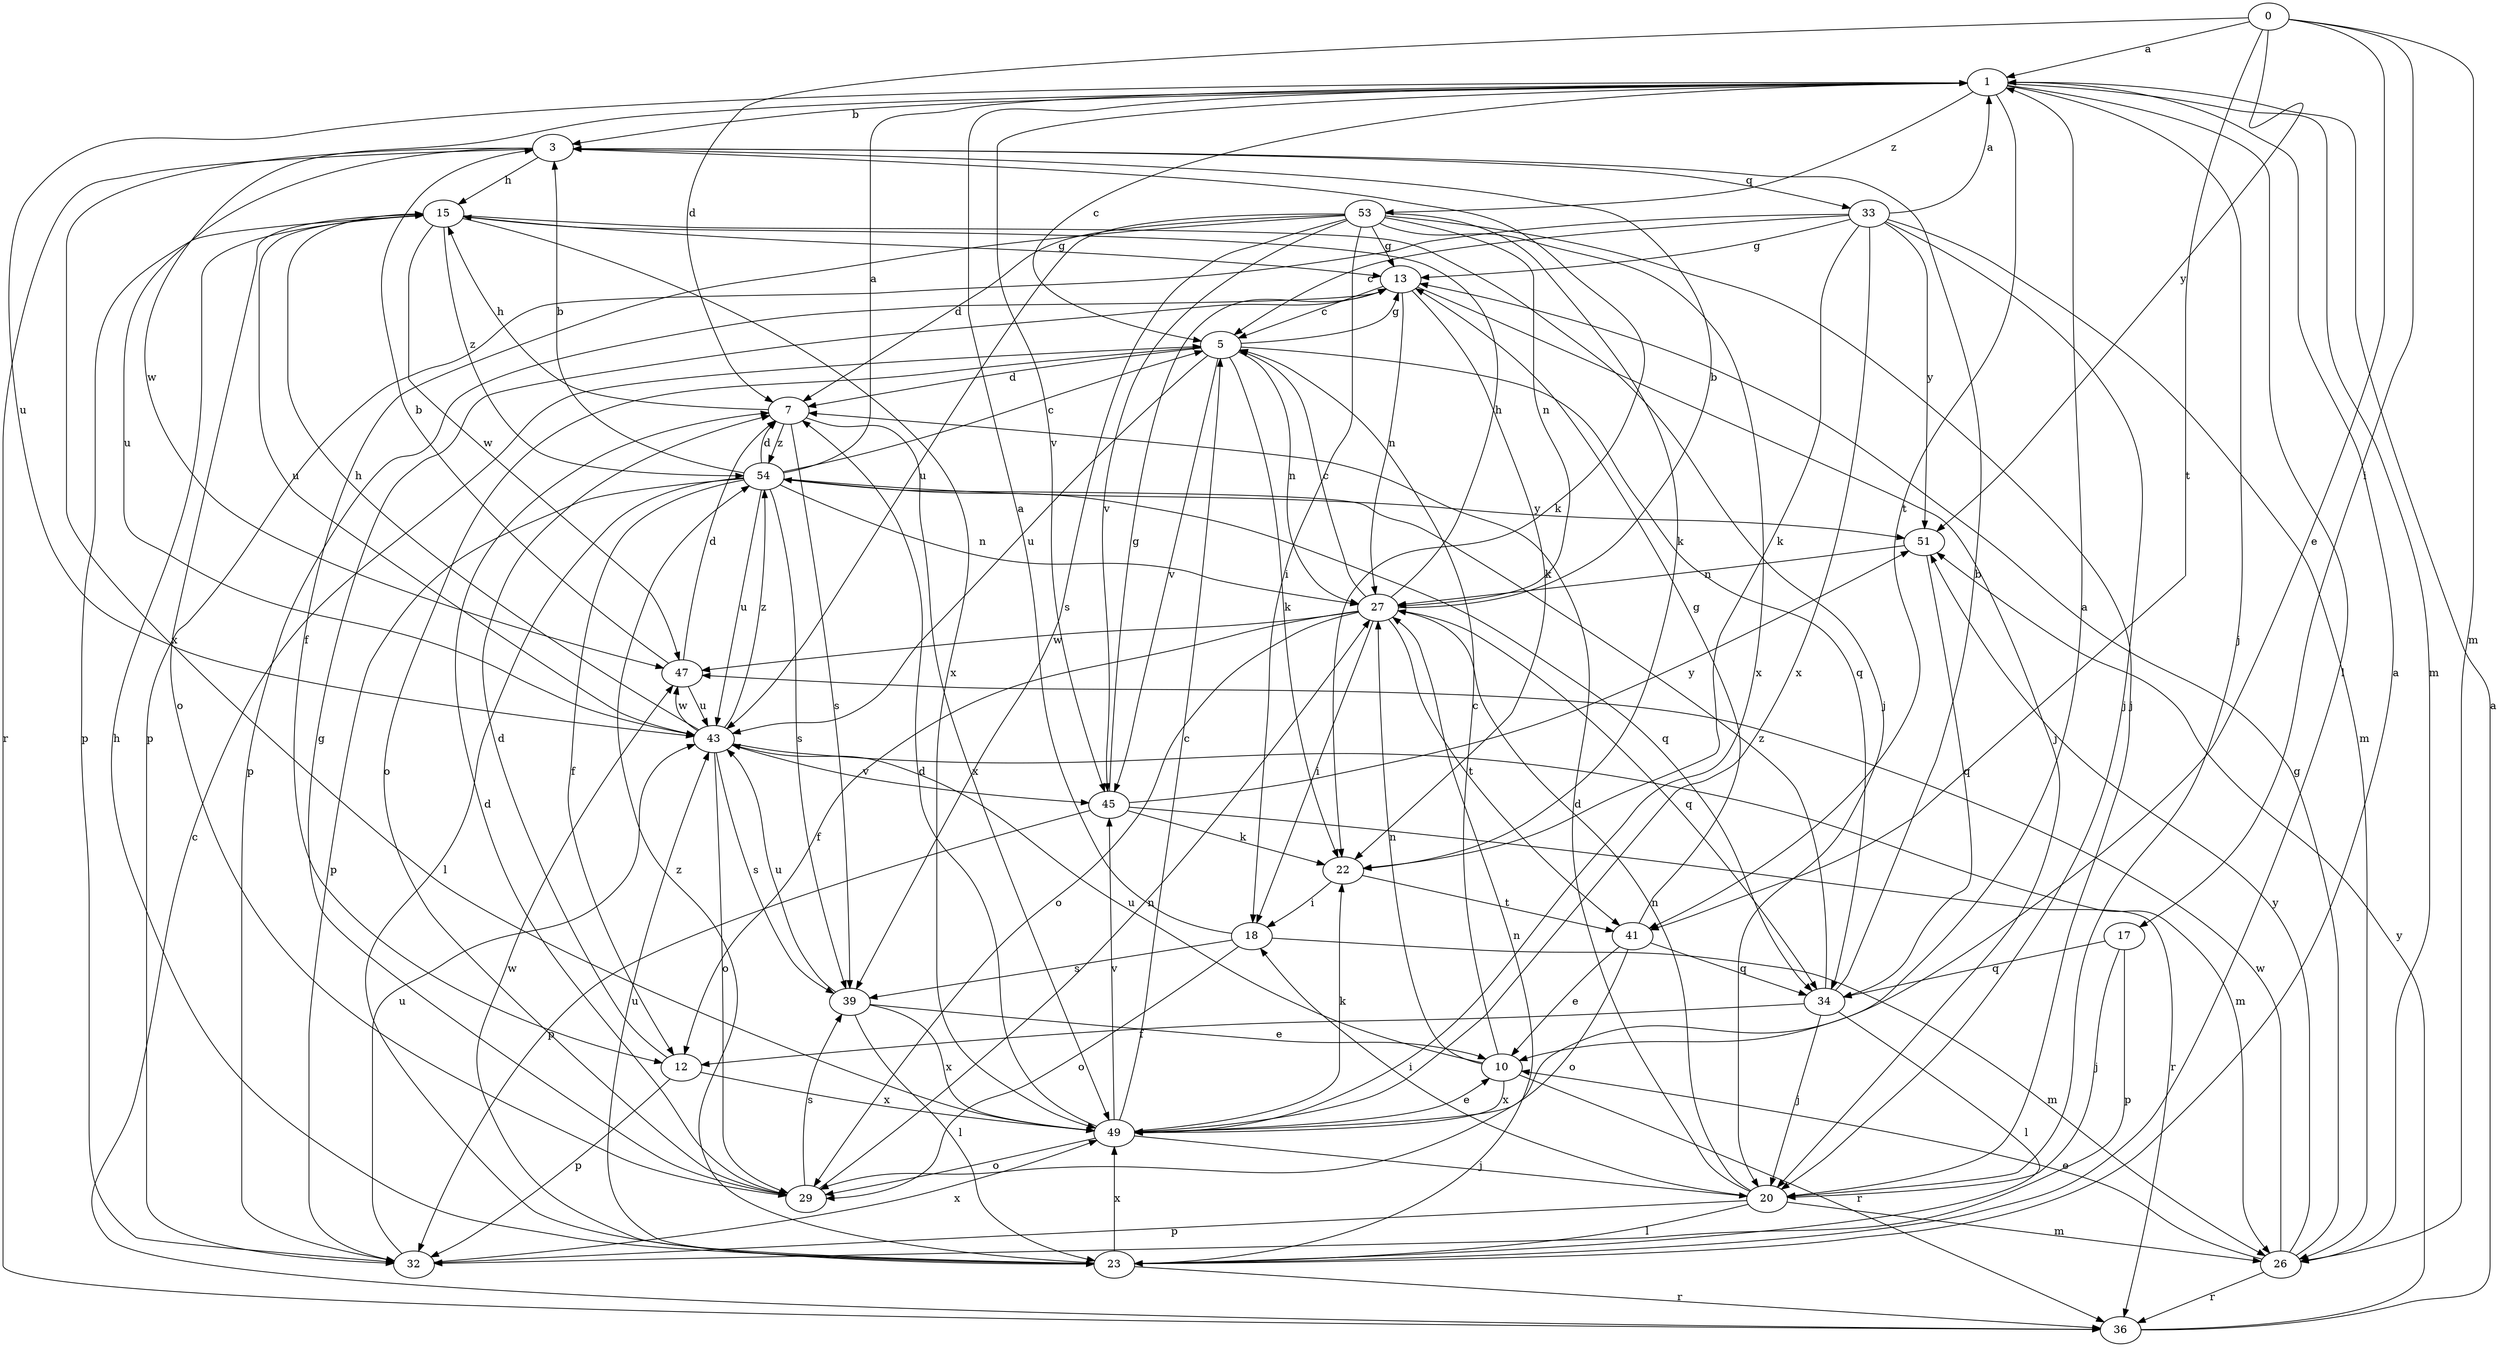 strict digraph  {
0;
1;
3;
5;
7;
10;
12;
13;
15;
17;
18;
20;
22;
23;
26;
27;
29;
32;
33;
34;
36;
39;
41;
43;
45;
47;
49;
51;
53;
54;
0 -> 1  [label=a];
0 -> 7  [label=d];
0 -> 10  [label=e];
0 -> 17  [label=i];
0 -> 26  [label=m];
0 -> 41  [label=t];
0 -> 51  [label=y];
1 -> 3  [label=b];
1 -> 5  [label=c];
1 -> 20  [label=j];
1 -> 23  [label=l];
1 -> 26  [label=m];
1 -> 41  [label=t];
1 -> 43  [label=u];
1 -> 45  [label=v];
1 -> 47  [label=w];
1 -> 53  [label=z];
3 -> 15  [label=h];
3 -> 22  [label=k];
3 -> 33  [label=q];
3 -> 36  [label=r];
3 -> 43  [label=u];
3 -> 49  [label=x];
5 -> 7  [label=d];
5 -> 13  [label=g];
5 -> 22  [label=k];
5 -> 27  [label=n];
5 -> 29  [label=o];
5 -> 34  [label=q];
5 -> 43  [label=u];
5 -> 45  [label=v];
7 -> 15  [label=h];
7 -> 39  [label=s];
7 -> 49  [label=x];
7 -> 54  [label=z];
10 -> 5  [label=c];
10 -> 27  [label=n];
10 -> 36  [label=r];
10 -> 43  [label=u];
10 -> 49  [label=x];
12 -> 7  [label=d];
12 -> 32  [label=p];
12 -> 49  [label=x];
13 -> 5  [label=c];
13 -> 20  [label=j];
13 -> 22  [label=k];
13 -> 27  [label=n];
13 -> 32  [label=p];
15 -> 13  [label=g];
15 -> 20  [label=j];
15 -> 29  [label=o];
15 -> 32  [label=p];
15 -> 43  [label=u];
15 -> 47  [label=w];
15 -> 49  [label=x];
15 -> 54  [label=z];
17 -> 20  [label=j];
17 -> 32  [label=p];
17 -> 34  [label=q];
18 -> 1  [label=a];
18 -> 26  [label=m];
18 -> 29  [label=o];
18 -> 39  [label=s];
20 -> 7  [label=d];
20 -> 18  [label=i];
20 -> 23  [label=l];
20 -> 26  [label=m];
20 -> 27  [label=n];
20 -> 32  [label=p];
22 -> 18  [label=i];
22 -> 41  [label=t];
23 -> 1  [label=a];
23 -> 15  [label=h];
23 -> 27  [label=n];
23 -> 36  [label=r];
23 -> 43  [label=u];
23 -> 47  [label=w];
23 -> 49  [label=x];
23 -> 54  [label=z];
26 -> 10  [label=e];
26 -> 13  [label=g];
26 -> 36  [label=r];
26 -> 47  [label=w];
26 -> 51  [label=y];
27 -> 3  [label=b];
27 -> 5  [label=c];
27 -> 12  [label=f];
27 -> 15  [label=h];
27 -> 18  [label=i];
27 -> 29  [label=o];
27 -> 34  [label=q];
27 -> 41  [label=t];
27 -> 47  [label=w];
29 -> 7  [label=d];
29 -> 13  [label=g];
29 -> 27  [label=n];
29 -> 39  [label=s];
32 -> 43  [label=u];
32 -> 49  [label=x];
33 -> 1  [label=a];
33 -> 5  [label=c];
33 -> 13  [label=g];
33 -> 20  [label=j];
33 -> 22  [label=k];
33 -> 26  [label=m];
33 -> 32  [label=p];
33 -> 49  [label=x];
33 -> 51  [label=y];
34 -> 3  [label=b];
34 -> 12  [label=f];
34 -> 20  [label=j];
34 -> 23  [label=l];
34 -> 54  [label=z];
36 -> 1  [label=a];
36 -> 5  [label=c];
36 -> 51  [label=y];
39 -> 10  [label=e];
39 -> 23  [label=l];
39 -> 43  [label=u];
39 -> 49  [label=x];
41 -> 10  [label=e];
41 -> 13  [label=g];
41 -> 29  [label=o];
41 -> 34  [label=q];
43 -> 15  [label=h];
43 -> 26  [label=m];
43 -> 29  [label=o];
43 -> 39  [label=s];
43 -> 45  [label=v];
43 -> 47  [label=w];
43 -> 54  [label=z];
45 -> 13  [label=g];
45 -> 22  [label=k];
45 -> 32  [label=p];
45 -> 36  [label=r];
45 -> 51  [label=y];
47 -> 3  [label=b];
47 -> 7  [label=d];
47 -> 43  [label=u];
49 -> 1  [label=a];
49 -> 5  [label=c];
49 -> 7  [label=d];
49 -> 10  [label=e];
49 -> 20  [label=j];
49 -> 22  [label=k];
49 -> 29  [label=o];
49 -> 45  [label=v];
51 -> 27  [label=n];
51 -> 34  [label=q];
53 -> 7  [label=d];
53 -> 12  [label=f];
53 -> 13  [label=g];
53 -> 18  [label=i];
53 -> 20  [label=j];
53 -> 22  [label=k];
53 -> 27  [label=n];
53 -> 39  [label=s];
53 -> 43  [label=u];
53 -> 45  [label=v];
53 -> 49  [label=x];
54 -> 1  [label=a];
54 -> 3  [label=b];
54 -> 5  [label=c];
54 -> 7  [label=d];
54 -> 12  [label=f];
54 -> 23  [label=l];
54 -> 27  [label=n];
54 -> 32  [label=p];
54 -> 34  [label=q];
54 -> 39  [label=s];
54 -> 43  [label=u];
54 -> 51  [label=y];
}
